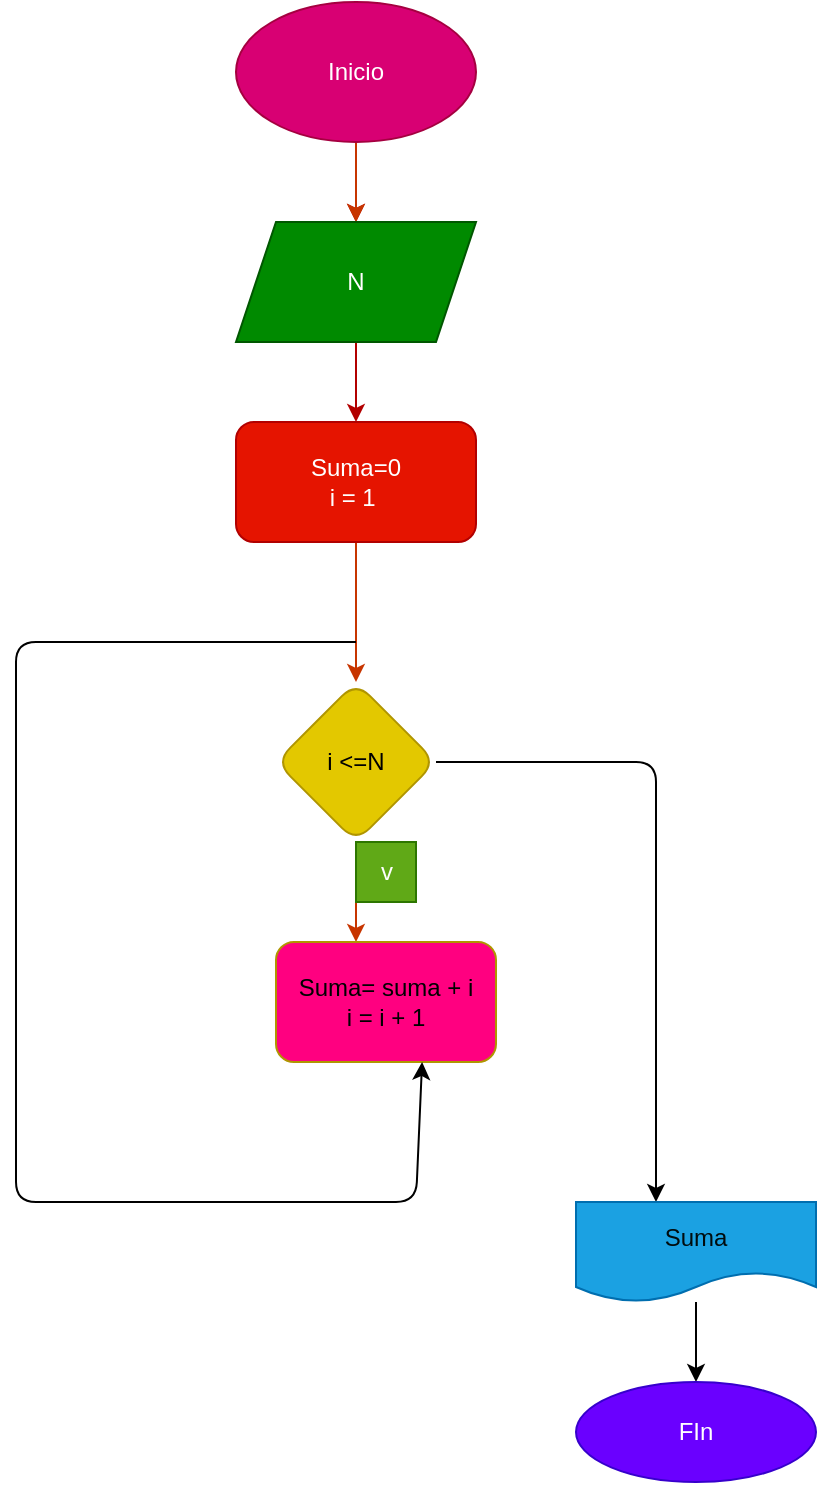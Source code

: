<mxfile>
    <diagram id="MXdmLq0L9eZ0LP8EzEK3" name="Página-1">
        <mxGraphModel dx="320" dy="411" grid="1" gridSize="10" guides="1" tooltips="1" connect="1" arrows="1" fold="1" page="1" pageScale="1" pageWidth="827" pageHeight="1169" math="0" shadow="0">
            <root>
                <mxCell id="0"/>
                <mxCell id="1" parent="0"/>
                <mxCell id="4" value="" style="edgeStyle=none;html=1;fillColor=#e51400;strokeColor=#B20000;" edge="1" parent="1" source="2">
                    <mxGeometry relative="1" as="geometry">
                        <mxPoint x="210" y="150" as="targetPoint"/>
                    </mxGeometry>
                </mxCell>
                <mxCell id="5" value="" style="edgeStyle=none;html=1;fillColor=#fa6800;strokeColor=#C73500;" edge="1" parent="1" source="2" target="3">
                    <mxGeometry relative="1" as="geometry"/>
                </mxCell>
                <mxCell id="2" value="Inicio" style="ellipse;whiteSpace=wrap;html=1;fillColor=#d80073;fontColor=#ffffff;strokeColor=#A50040;" vertex="1" parent="1">
                    <mxGeometry x="150" y="40" width="120" height="70" as="geometry"/>
                </mxCell>
                <mxCell id="7" value="" style="edgeStyle=none;html=1;fillColor=#e51400;strokeColor=#B20000;" edge="1" parent="1" source="3">
                    <mxGeometry relative="1" as="geometry">
                        <mxPoint x="210" y="250" as="targetPoint"/>
                    </mxGeometry>
                </mxCell>
                <mxCell id="3" value="N" style="shape=parallelogram;perimeter=parallelogramPerimeter;whiteSpace=wrap;html=1;fixedSize=1;fillColor=#008a00;fontColor=#ffffff;strokeColor=#005700;" vertex="1" parent="1">
                    <mxGeometry x="150" y="150" width="120" height="60" as="geometry"/>
                </mxCell>
                <mxCell id="10" value="" style="edgeStyle=none;html=1;fillColor=#fa6800;strokeColor=#C73500;" edge="1" parent="1" source="6" target="9">
                    <mxGeometry relative="1" as="geometry"/>
                </mxCell>
                <mxCell id="6" value="Suma=0&lt;br&gt;i = 1&amp;nbsp;" style="rounded=1;whiteSpace=wrap;html=1;fillColor=#e51400;strokeColor=#B20000;fontColor=#ffffff;" vertex="1" parent="1">
                    <mxGeometry x="150" y="250" width="120" height="60" as="geometry"/>
                </mxCell>
                <mxCell id="12" value="" style="edgeStyle=none;html=1;fillColor=#fa6800;strokeColor=#C73500;" edge="1" parent="1" source="9">
                    <mxGeometry relative="1" as="geometry">
                        <mxPoint x="210" y="510" as="targetPoint"/>
                    </mxGeometry>
                </mxCell>
                <mxCell id="9" value="i &amp;lt;=N" style="rhombus;whiteSpace=wrap;html=1;fillColor=#e3c800;strokeColor=#B09500;fontColor=#000000;rounded=1;" vertex="1" parent="1">
                    <mxGeometry x="170" y="380" width="80" height="80" as="geometry"/>
                </mxCell>
                <mxCell id="11" value="Suma= suma + i&lt;br&gt;i = i + 1" style="whiteSpace=wrap;html=1;fillColor=#FF0080;strokeColor=#B09500;fontColor=#000000;rounded=1;" vertex="1" parent="1">
                    <mxGeometry x="170" y="510" width="110" height="60" as="geometry"/>
                </mxCell>
                <mxCell id="13" value="" style="endArrow=classic;html=1;exitX=1;exitY=0.5;exitDx=0;exitDy=0;" edge="1" parent="1" source="9">
                    <mxGeometry width="50" height="50" relative="1" as="geometry">
                        <mxPoint x="140" y="520" as="sourcePoint"/>
                        <mxPoint x="360" y="640" as="targetPoint"/>
                        <Array as="points">
                            <mxPoint x="360" y="420"/>
                            <mxPoint x="360" y="540"/>
                        </Array>
                    </mxGeometry>
                </mxCell>
                <mxCell id="16" value="" style="edgeStyle=none;html=1;fontColor=#010c0e;" edge="1" parent="1" source="14" target="15">
                    <mxGeometry relative="1" as="geometry"/>
                </mxCell>
                <mxCell id="14" value="&lt;font color=&quot;#010c0e&quot;&gt;Suma&lt;/font&gt;" style="shape=document;whiteSpace=wrap;html=1;boundedLbl=1;fillColor=#1ba1e2;fontColor=#ffffff;strokeColor=#006EAF;" vertex="1" parent="1">
                    <mxGeometry x="320" y="640" width="120" height="50" as="geometry"/>
                </mxCell>
                <mxCell id="15" value="FIn" style="ellipse;whiteSpace=wrap;html=1;fontColor=#ffffff;fillColor=#6a00ff;strokeColor=#3700CC;" vertex="1" parent="1">
                    <mxGeometry x="320" y="730" width="120" height="50" as="geometry"/>
                </mxCell>
                <mxCell id="18" value="" style="endArrow=classic;html=1;fontColor=#010c0e;entryX=0.664;entryY=1;entryDx=0;entryDy=0;entryPerimeter=0;" edge="1" parent="1" target="11">
                    <mxGeometry width="50" height="50" relative="1" as="geometry">
                        <mxPoint x="210" y="360" as="sourcePoint"/>
                        <mxPoint x="290" y="520" as="targetPoint"/>
                        <Array as="points">
                            <mxPoint x="40" y="360"/>
                            <mxPoint x="40" y="560"/>
                            <mxPoint x="40" y="640"/>
                            <mxPoint x="150" y="640"/>
                            <mxPoint x="240" y="640"/>
                        </Array>
                    </mxGeometry>
                </mxCell>
                <mxCell id="19" value="v" style="text;html=1;align=center;verticalAlign=middle;resizable=0;points=[];autosize=1;strokeColor=#2D7600;fillColor=#60a917;fontColor=#ffffff;" vertex="1" parent="1">
                    <mxGeometry x="210" y="460" width="30" height="30" as="geometry"/>
                </mxCell>
            </root>
        </mxGraphModel>
    </diagram>
</mxfile>